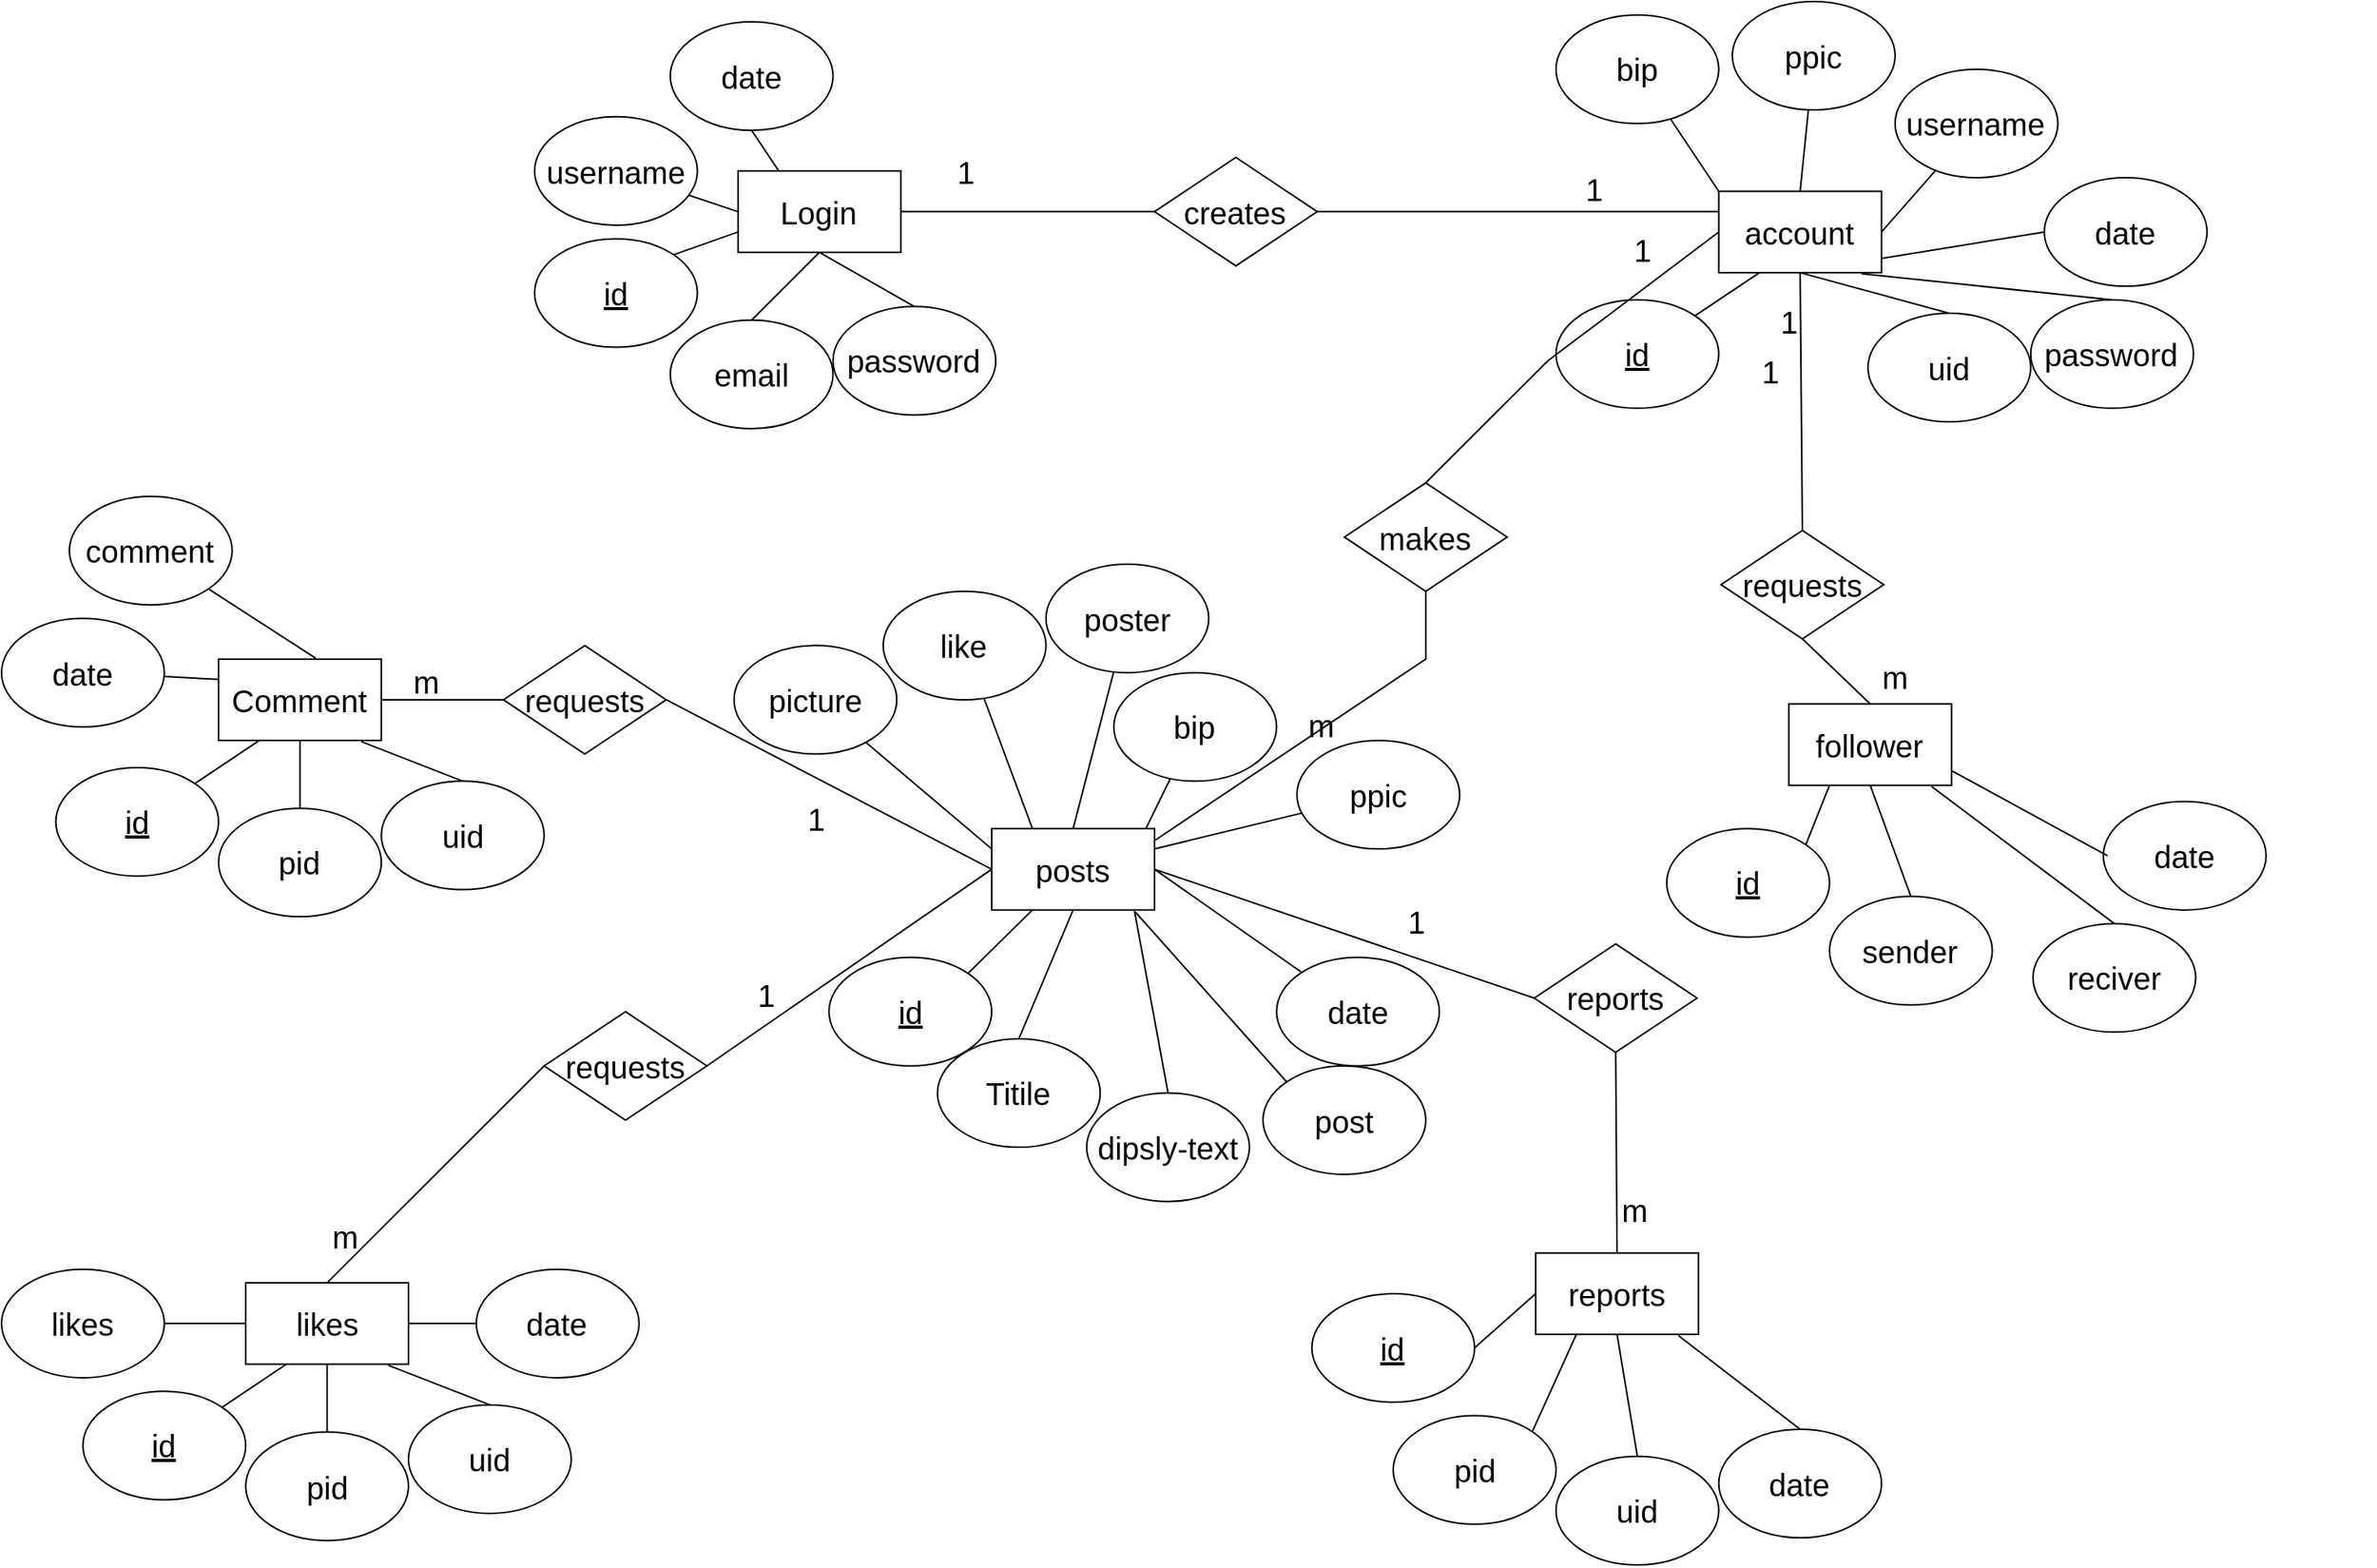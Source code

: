 <mxfile version="21.6.8" type="device">
  <diagram name="Page-1" id="GHmQzCoPF6uC2-2MfS-E">
    <mxGraphModel dx="2770" dy="1236" grid="1" gridSize="10" guides="1" tooltips="1" connect="1" arrows="1" fold="1" page="1" pageScale="1" pageWidth="850" pageHeight="1100" math="0" shadow="0">
      <root>
        <mxCell id="0" />
        <mxCell id="1" parent="0" />
        <mxCell id="vJWKNZolBrSju2JjRTu4-1" value="&lt;font style=&quot;font-size: 20px;&quot;&gt;Login&lt;/font&gt;" style="rounded=0;whiteSpace=wrap;html=1;fontSize=20;" parent="1" vertex="1">
          <mxGeometry x="-237.629" y="150.694" width="104.393" height="52.197" as="geometry" />
        </mxCell>
        <mxCell id="vJWKNZolBrSju2JjRTu4-2" value="" style="endArrow=none;html=1;rounded=0;exitX=0;exitY=0.5;exitDx=0;exitDy=0;fontSize=20;" parent="1" source="vJWKNZolBrSju2JjRTu4-1" target="vJWKNZolBrSju2JjRTu4-3" edge="1">
          <mxGeometry width="50" height="50" relative="1" as="geometry">
            <mxPoint x="49.45" y="194.192" as="sourcePoint" />
            <mxPoint x="92.947" y="150.694" as="targetPoint" />
          </mxGeometry>
        </mxCell>
        <mxCell id="vJWKNZolBrSju2JjRTu4-3" value="&lt;font style=&quot;font-size: 20px;&quot;&gt;username&lt;/font&gt;" style="ellipse;whiteSpace=wrap;html=1;fontSize=20;" parent="1" vertex="1">
          <mxGeometry x="-368.12" y="115.896" width="104.393" height="69.596" as="geometry" />
        </mxCell>
        <mxCell id="vJWKNZolBrSju2JjRTu4-4" value="&lt;font style=&quot;font-size: 20px;&quot;&gt;date&lt;/font&gt;" style="ellipse;whiteSpace=wrap;html=1;fontSize=20;" parent="1" vertex="1">
          <mxGeometry x="-281.126" y="55" width="104.393" height="69.596" as="geometry" />
        </mxCell>
        <mxCell id="vJWKNZolBrSju2JjRTu4-6" value="" style="endArrow=none;html=1;rounded=0;entryX=0.25;entryY=0;entryDx=0;entryDy=0;exitX=0.5;exitY=1;exitDx=0;exitDy=0;fontSize=20;" parent="1" source="vJWKNZolBrSju2JjRTu4-4" target="vJWKNZolBrSju2JjRTu4-1" edge="1">
          <mxGeometry width="50" height="50" relative="1" as="geometry">
            <mxPoint x="49.45" y="194.192" as="sourcePoint" />
            <mxPoint x="92.947" y="150.694" as="targetPoint" />
          </mxGeometry>
        </mxCell>
        <mxCell id="vJWKNZolBrSju2JjRTu4-7" value="&lt;font style=&quot;font-size: 20px;&quot;&gt;password&lt;/font&gt;" style="ellipse;whiteSpace=wrap;html=1;fontSize=20;" parent="1" vertex="1">
          <mxGeometry x="-176.734" y="237.689" width="104.393" height="69.596" as="geometry" />
        </mxCell>
        <mxCell id="vJWKNZolBrSju2JjRTu4-8" value="" style="endArrow=none;html=1;rounded=0;entryX=0.5;entryY=1;entryDx=0;entryDy=0;exitX=0.5;exitY=0;exitDx=0;exitDy=0;fontSize=20;" parent="1" source="vJWKNZolBrSju2JjRTu4-7" target="vJWKNZolBrSju2JjRTu4-1" edge="1">
          <mxGeometry width="50" height="50" relative="1" as="geometry">
            <mxPoint x="-72.341" y="211.591" as="sourcePoint" />
            <mxPoint x="-28.844" y="168.093" as="targetPoint" />
          </mxGeometry>
        </mxCell>
        <mxCell id="vJWKNZolBrSju2JjRTu4-9" value="&lt;font style=&quot;font-size: 20px;&quot;&gt;email&lt;/font&gt;" style="ellipse;whiteSpace=wrap;html=1;fontSize=20;" parent="1" vertex="1">
          <mxGeometry x="-281.126" y="246.388" width="104.393" height="69.596" as="geometry" />
        </mxCell>
        <mxCell id="vJWKNZolBrSju2JjRTu4-11" value="" style="endArrow=none;html=1;rounded=0;exitX=0.5;exitY=0;exitDx=0;exitDy=0;entryX=0.5;entryY=1;entryDx=0;entryDy=0;fontSize=20;" parent="1" source="vJWKNZolBrSju2JjRTu4-9" target="vJWKNZolBrSju2JjRTu4-1" edge="1">
          <mxGeometry width="50" height="50" relative="1" as="geometry">
            <mxPoint x="-98.439" y="194.192" as="sourcePoint" />
            <mxPoint x="-54.942" y="150.694" as="targetPoint" />
          </mxGeometry>
        </mxCell>
        <mxCell id="vJWKNZolBrSju2JjRTu4-12" value="&lt;u style=&quot;font-size: 20px;&quot;&gt;&lt;font style=&quot;font-size: 20px;&quot;&gt;id&lt;/font&gt;&lt;/u&gt;" style="ellipse;whiteSpace=wrap;html=1;fontSize=20;" parent="1" vertex="1">
          <mxGeometry x="-368.12" y="194.192" width="104.393" height="69.596" as="geometry" />
        </mxCell>
        <mxCell id="vJWKNZolBrSju2JjRTu4-14" value="" style="endArrow=none;html=1;rounded=0;exitX=1;exitY=0;exitDx=0;exitDy=0;entryX=0;entryY=0.75;entryDx=0;entryDy=0;fontSize=20;" parent="1" source="vJWKNZolBrSju2JjRTu4-12" target="vJWKNZolBrSju2JjRTu4-1" edge="1">
          <mxGeometry width="50" height="50" relative="1" as="geometry">
            <mxPoint x="-281.126" y="194.192" as="sourcePoint" />
            <mxPoint x="-237.629" y="150.694" as="targetPoint" />
          </mxGeometry>
        </mxCell>
        <mxCell id="vJWKNZolBrSju2JjRTu4-15" value="account" style="rounded=0;whiteSpace=wrap;html=1;fontSize=20;" parent="1" vertex="1">
          <mxGeometry x="391.341" y="163.742" width="104.393" height="52.197" as="geometry" />
        </mxCell>
        <mxCell id="vJWKNZolBrSju2JjRTu4-16" value="" style="endArrow=none;html=1;rounded=0;exitX=1;exitY=0.5;exitDx=0;exitDy=0;fontSize=20;" parent="1" source="vJWKNZolBrSju2JjRTu4-15" target="vJWKNZolBrSju2JjRTu4-17" edge="1">
          <mxGeometry width="50" height="50" relative="1" as="geometry">
            <mxPoint x="678.42" y="207.239" as="sourcePoint" />
            <mxPoint x="721.917" y="163.742" as="targetPoint" />
          </mxGeometry>
        </mxCell>
        <mxCell id="vJWKNZolBrSju2JjRTu4-17" value="username" style="ellipse;whiteSpace=wrap;html=1;fontSize=20;" parent="1" vertex="1">
          <mxGeometry x="504.433" y="85.446" width="104.393" height="69.596" as="geometry" />
        </mxCell>
        <mxCell id="vJWKNZolBrSju2JjRTu4-18" value="date" style="ellipse;whiteSpace=wrap;html=1;fontSize=20;" parent="1" vertex="1">
          <mxGeometry x="600.126" y="155.042" width="104.393" height="69.596" as="geometry" />
        </mxCell>
        <mxCell id="vJWKNZolBrSju2JjRTu4-19" value="" style="endArrow=none;html=1;rounded=0;entryX=1.004;entryY=0.824;entryDx=0;entryDy=0;exitX=0;exitY=0.5;exitDx=0;exitDy=0;entryPerimeter=0;fontSize=20;" parent="1" source="vJWKNZolBrSju2JjRTu4-18" target="vJWKNZolBrSju2JjRTu4-15" edge="1">
          <mxGeometry width="50" height="50" relative="1" as="geometry">
            <mxPoint x="678.42" y="207.239" as="sourcePoint" />
            <mxPoint x="721.917" y="163.742" as="targetPoint" />
          </mxGeometry>
        </mxCell>
        <mxCell id="vJWKNZolBrSju2JjRTu4-20" value="password" style="ellipse;whiteSpace=wrap;html=1;fontSize=20;" parent="1" vertex="1">
          <mxGeometry x="591.426" y="233.337" width="104.393" height="69.596" as="geometry" />
        </mxCell>
        <mxCell id="vJWKNZolBrSju2JjRTu4-21" value="" style="endArrow=none;html=1;rounded=0;entryX=0.877;entryY=1.014;entryDx=0;entryDy=0;entryPerimeter=0;exitX=0.5;exitY=0;exitDx=0;exitDy=0;fontSize=20;" parent="1" source="vJWKNZolBrSju2JjRTu4-20" target="vJWKNZolBrSju2JjRTu4-15" edge="1">
          <mxGeometry width="50" height="50" relative="1" as="geometry">
            <mxPoint x="556.629" y="224.638" as="sourcePoint" />
            <mxPoint x="600.126" y="181.141" as="targetPoint" />
          </mxGeometry>
        </mxCell>
        <mxCell id="vJWKNZolBrSju2JjRTu4-22" value="uid" style="ellipse;whiteSpace=wrap;html=1;fontSize=20;" parent="1" vertex="1">
          <mxGeometry x="487.034" y="242.037" width="104.393" height="69.596" as="geometry" />
        </mxCell>
        <mxCell id="vJWKNZolBrSju2JjRTu4-23" value="" style="endArrow=none;html=1;rounded=0;exitX=0.5;exitY=0;exitDx=0;exitDy=0;entryX=0.5;entryY=1;entryDx=0;entryDy=0;fontSize=20;" parent="1" source="vJWKNZolBrSju2JjRTu4-22" target="vJWKNZolBrSju2JjRTu4-15" edge="1">
          <mxGeometry width="50" height="50" relative="1" as="geometry">
            <mxPoint x="530.531" y="207.239" as="sourcePoint" />
            <mxPoint x="574.028" y="163.742" as="targetPoint" />
          </mxGeometry>
        </mxCell>
        <mxCell id="vJWKNZolBrSju2JjRTu4-24" value="&lt;u style=&quot;font-size: 20px;&quot;&gt;id&lt;/u&gt;" style="ellipse;whiteSpace=wrap;html=1;fontSize=20;" parent="1" vertex="1">
          <mxGeometry x="286.948" y="233.337" width="104.393" height="69.596" as="geometry" />
        </mxCell>
        <mxCell id="vJWKNZolBrSju2JjRTu4-25" value="" style="endArrow=none;html=1;rounded=0;exitX=1;exitY=0;exitDx=0;exitDy=0;entryX=0.25;entryY=1;entryDx=0;entryDy=0;fontSize=20;" parent="1" source="vJWKNZolBrSju2JjRTu4-24" target="vJWKNZolBrSju2JjRTu4-15" edge="1">
          <mxGeometry width="50" height="50" relative="1" as="geometry">
            <mxPoint x="347.844" y="207.239" as="sourcePoint" />
            <mxPoint x="391.341" y="163.742" as="targetPoint" />
          </mxGeometry>
        </mxCell>
        <mxCell id="vJWKNZolBrSju2JjRTu4-26" value="" style="endArrow=none;html=1;rounded=0;exitX=0.5;exitY=0;exitDx=0;exitDy=0;fontSize=20;" parent="1" source="vJWKNZolBrSju2JjRTu4-15" target="vJWKNZolBrSju2JjRTu4-27" edge="1">
          <mxGeometry width="50" height="50" relative="1" as="geometry">
            <mxPoint x="330.445" y="102.845" as="sourcePoint" />
            <mxPoint x="556.629" y="76.747" as="targetPoint" />
          </mxGeometry>
        </mxCell>
        <mxCell id="vJWKNZolBrSju2JjRTu4-27" value="ppic" style="ellipse;whiteSpace=wrap;html=1;fontSize=20;" parent="1" vertex="1">
          <mxGeometry x="400.04" y="41.949" width="104.393" height="69.596" as="geometry" />
        </mxCell>
        <mxCell id="vJWKNZolBrSju2JjRTu4-28" value="" style="endArrow=none;html=1;rounded=0;exitX=0;exitY=0;exitDx=0;exitDy=0;fontSize=20;" parent="1" source="vJWKNZolBrSju2JjRTu4-15" target="vJWKNZolBrSju2JjRTu4-29" edge="1">
          <mxGeometry width="50" height="50" relative="1" as="geometry">
            <mxPoint x="330.445" y="172.441" as="sourcePoint" />
            <mxPoint x="443.537" y="85.446" as="targetPoint" />
          </mxGeometry>
        </mxCell>
        <mxCell id="vJWKNZolBrSju2JjRTu4-29" value="bip" style="ellipse;whiteSpace=wrap;html=1;fontSize=20;" parent="1" vertex="1">
          <mxGeometry x="286.948" y="50.648" width="104.393" height="69.596" as="geometry" />
        </mxCell>
        <mxCell id="vJWKNZolBrSju2JjRTu4-32" value="Comment" style="rounded=0;whiteSpace=wrap;html=1;fontSize=20;" parent="1" vertex="1">
          <mxGeometry x="-570.81" y="463.875" width="104.393" height="52.197" as="geometry" />
        </mxCell>
        <mxCell id="vJWKNZolBrSju2JjRTu4-33" value="" style="endArrow=none;html=1;rounded=0;exitX=0;exitY=0.25;exitDx=0;exitDy=0;fontSize=20;" parent="1" source="vJWKNZolBrSju2JjRTu4-32" target="vJWKNZolBrSju2JjRTu4-34" edge="1">
          <mxGeometry width="50" height="50" relative="1" as="geometry">
            <mxPoint x="-283.73" y="507.373" as="sourcePoint" />
            <mxPoint x="-240.233" y="463.875" as="targetPoint" />
          </mxGeometry>
        </mxCell>
        <mxCell id="vJWKNZolBrSju2JjRTu4-34" value="date" style="ellipse;whiteSpace=wrap;html=1;fontSize=20;" parent="1" vertex="1">
          <mxGeometry x="-710" y="437.777" width="104.393" height="69.596" as="geometry" />
        </mxCell>
        <mxCell id="vJWKNZolBrSju2JjRTu4-35" value="comment" style="ellipse;whiteSpace=wrap;html=1;fontSize=20;" parent="1" vertex="1">
          <mxGeometry x="-666.503" y="359.482" width="104.393" height="69.596" as="geometry" />
        </mxCell>
        <mxCell id="vJWKNZolBrSju2JjRTu4-36" value="" style="endArrow=none;html=1;rounded=0;entryX=0.597;entryY=-0.01;entryDx=0;entryDy=0;exitX=1;exitY=1;exitDx=0;exitDy=0;entryPerimeter=0;fontSize=20;" parent="1" source="vJWKNZolBrSju2JjRTu4-35" target="vJWKNZolBrSju2JjRTu4-32" edge="1">
          <mxGeometry width="50" height="50" relative="1" as="geometry">
            <mxPoint x="-283.73" y="507.373" as="sourcePoint" />
            <mxPoint x="-240.233" y="463.875" as="targetPoint" />
          </mxGeometry>
        </mxCell>
        <mxCell id="vJWKNZolBrSju2JjRTu4-37" value="uid" style="ellipse;whiteSpace=wrap;html=1;fontSize=20;" parent="1" vertex="1">
          <mxGeometry x="-466.417" y="542.17" width="104.393" height="69.596" as="geometry" />
        </mxCell>
        <mxCell id="vJWKNZolBrSju2JjRTu4-38" value="" style="endArrow=none;html=1;rounded=0;entryX=0.877;entryY=1.014;entryDx=0;entryDy=0;entryPerimeter=0;exitX=0.5;exitY=0;exitDx=0;exitDy=0;fontSize=20;" parent="1" source="vJWKNZolBrSju2JjRTu4-37" target="vJWKNZolBrSju2JjRTu4-32" edge="1">
          <mxGeometry width="50" height="50" relative="1" as="geometry">
            <mxPoint x="-405.522" y="524.772" as="sourcePoint" />
            <mxPoint x="-362.025" y="481.274" as="targetPoint" />
          </mxGeometry>
        </mxCell>
        <mxCell id="vJWKNZolBrSju2JjRTu4-39" value="pid&lt;br style=&quot;font-size: 20px;&quot;&gt;" style="ellipse;whiteSpace=wrap;html=1;fontSize=20;" parent="1" vertex="1">
          <mxGeometry x="-570.81" y="559.569" width="104.393" height="69.596" as="geometry" />
        </mxCell>
        <mxCell id="vJWKNZolBrSju2JjRTu4-40" value="" style="endArrow=none;html=1;rounded=0;exitX=0.5;exitY=0;exitDx=0;exitDy=0;entryX=0.5;entryY=1;entryDx=0;entryDy=0;fontSize=20;" parent="1" source="vJWKNZolBrSju2JjRTu4-39" target="vJWKNZolBrSju2JjRTu4-32" edge="1">
          <mxGeometry width="50" height="50" relative="1" as="geometry">
            <mxPoint x="-431.62" y="507.373" as="sourcePoint" />
            <mxPoint x="-388.123" y="463.875" as="targetPoint" />
          </mxGeometry>
        </mxCell>
        <mxCell id="vJWKNZolBrSju2JjRTu4-41" value="&lt;u style=&quot;font-size: 20px;&quot;&gt;id&lt;/u&gt;" style="ellipse;whiteSpace=wrap;html=1;fontSize=20;" parent="1" vertex="1">
          <mxGeometry x="-675.202" y="533.471" width="104.393" height="69.596" as="geometry" />
        </mxCell>
        <mxCell id="vJWKNZolBrSju2JjRTu4-42" value="" style="endArrow=none;html=1;rounded=0;exitX=1;exitY=0;exitDx=0;exitDy=0;entryX=0.25;entryY=1;entryDx=0;entryDy=0;fontSize=20;" parent="1" source="vJWKNZolBrSju2JjRTu4-41" target="vJWKNZolBrSju2JjRTu4-32" edge="1">
          <mxGeometry width="50" height="50" relative="1" as="geometry">
            <mxPoint x="-614.307" y="507.373" as="sourcePoint" />
            <mxPoint x="-570.81" y="463.875" as="targetPoint" />
          </mxGeometry>
        </mxCell>
        <mxCell id="vJWKNZolBrSju2JjRTu4-54" value="likes&lt;br style=&quot;font-size: 20px;&quot;&gt;" style="rounded=0;whiteSpace=wrap;html=1;fontSize=20;" parent="1" vertex="1">
          <mxGeometry x="-553.411" y="864.051" width="104.393" height="52.197" as="geometry" />
        </mxCell>
        <mxCell id="vJWKNZolBrSju2JjRTu4-55" value="date" style="ellipse;whiteSpace=wrap;html=1;fontSize=20;" parent="1" vertex="1">
          <mxGeometry x="-405.522" y="855.351" width="104.393" height="69.596" as="geometry" />
        </mxCell>
        <mxCell id="vJWKNZolBrSju2JjRTu4-56" value="" style="endArrow=none;html=1;rounded=0;entryX=1;entryY=0.5;entryDx=0;entryDy=0;exitX=0;exitY=0.5;exitDx=0;exitDy=0;fontSize=20;" parent="1" source="vJWKNZolBrSju2JjRTu4-55" target="vJWKNZolBrSju2JjRTu4-54" edge="1">
          <mxGeometry width="50" height="50" relative="1" as="geometry">
            <mxPoint x="-266.332" y="907.548" as="sourcePoint" />
            <mxPoint x="-222.835" y="864.051" as="targetPoint" />
          </mxGeometry>
        </mxCell>
        <mxCell id="vJWKNZolBrSju2JjRTu4-57" value="uid" style="ellipse;whiteSpace=wrap;html=1;fontSize=20;" parent="1" vertex="1">
          <mxGeometry x="-449.019" y="942.346" width="104.393" height="69.596" as="geometry" />
        </mxCell>
        <mxCell id="vJWKNZolBrSju2JjRTu4-58" value="" style="endArrow=none;html=1;rounded=0;entryX=0.877;entryY=1.014;entryDx=0;entryDy=0;entryPerimeter=0;exitX=0.5;exitY=0;exitDx=0;exitDy=0;fontSize=20;" parent="1" source="vJWKNZolBrSju2JjRTu4-57" target="vJWKNZolBrSju2JjRTu4-54" edge="1">
          <mxGeometry width="50" height="50" relative="1" as="geometry">
            <mxPoint x="-388.123" y="924.947" as="sourcePoint" />
            <mxPoint x="-344.626" y="881.45" as="targetPoint" />
          </mxGeometry>
        </mxCell>
        <mxCell id="vJWKNZolBrSju2JjRTu4-59" value="pid" style="ellipse;whiteSpace=wrap;html=1;fontSize=20;" parent="1" vertex="1">
          <mxGeometry x="-553.411" y="959.745" width="104.393" height="69.596" as="geometry" />
        </mxCell>
        <mxCell id="vJWKNZolBrSju2JjRTu4-60" value="" style="endArrow=none;html=1;rounded=0;exitX=0.5;exitY=0;exitDx=0;exitDy=0;entryX=0.5;entryY=1;entryDx=0;entryDy=0;fontSize=20;" parent="1" source="vJWKNZolBrSju2JjRTu4-59" target="vJWKNZolBrSju2JjRTu4-54" edge="1">
          <mxGeometry width="50" height="50" relative="1" as="geometry">
            <mxPoint x="-414.221" y="907.548" as="sourcePoint" />
            <mxPoint x="-370.724" y="864.051" as="targetPoint" />
          </mxGeometry>
        </mxCell>
        <mxCell id="vJWKNZolBrSju2JjRTu4-61" value="&lt;u style=&quot;font-size: 20px;&quot;&gt;id&lt;/u&gt;" style="ellipse;whiteSpace=wrap;html=1;fontSize=20;" parent="1" vertex="1">
          <mxGeometry x="-657.804" y="933.647" width="104.393" height="69.596" as="geometry" />
        </mxCell>
        <mxCell id="vJWKNZolBrSju2JjRTu4-62" value="" style="endArrow=none;html=1;rounded=0;exitX=1;exitY=0;exitDx=0;exitDy=0;entryX=0.25;entryY=1;entryDx=0;entryDy=0;fontSize=20;" parent="1" source="vJWKNZolBrSju2JjRTu4-61" target="vJWKNZolBrSju2JjRTu4-54" edge="1">
          <mxGeometry width="50" height="50" relative="1" as="geometry">
            <mxPoint x="-596.908" y="907.548" as="sourcePoint" />
            <mxPoint x="-553.411" y="864.051" as="targetPoint" />
          </mxGeometry>
        </mxCell>
        <mxCell id="vJWKNZolBrSju2JjRTu4-64" value="" style="endArrow=none;html=1;rounded=0;entryX=0;entryY=0.5;entryDx=0;entryDy=0;exitX=1;exitY=0.5;exitDx=0;exitDy=0;fontSize=20;" parent="1" source="vJWKNZolBrSju2JjRTu4-66" target="vJWKNZolBrSju2JjRTu4-54" edge="1">
          <mxGeometry width="50" height="50" relative="1" as="geometry">
            <mxPoint x="-649.104" y="907.548" as="sourcePoint" />
            <mxPoint x="-605.607" y="864.051" as="targetPoint" />
          </mxGeometry>
        </mxCell>
        <mxCell id="vJWKNZolBrSju2JjRTu4-66" value="likes" style="ellipse;whiteSpace=wrap;html=1;fontSize=20;" parent="1" vertex="1">
          <mxGeometry x="-710" y="855.351" width="104.393" height="69.596" as="geometry" />
        </mxCell>
        <mxCell id="vJWKNZolBrSju2JjRTu4-67" value="reports" style="rounded=0;whiteSpace=wrap;html=1;fontSize=20;" parent="1" vertex="1">
          <mxGeometry x="273.9" y="844.912" width="104.393" height="52.197" as="geometry" />
        </mxCell>
        <mxCell id="vJWKNZolBrSju2JjRTu4-70" value="date" style="ellipse;whiteSpace=wrap;html=1;fontSize=20;" parent="1" vertex="1">
          <mxGeometry x="391.342" y="958.005" width="104.393" height="69.596" as="geometry" />
        </mxCell>
        <mxCell id="vJWKNZolBrSju2JjRTu4-71" value="" style="endArrow=none;html=1;rounded=0;entryX=0.877;entryY=1.014;entryDx=0;entryDy=0;entryPerimeter=0;exitX=0.5;exitY=0;exitDx=0;exitDy=0;fontSize=20;" parent="1" source="vJWKNZolBrSju2JjRTu4-70" target="vJWKNZolBrSju2JjRTu4-67" edge="1">
          <mxGeometry width="50" height="50" relative="1" as="geometry">
            <mxPoint x="452.237" y="940.606" as="sourcePoint" />
            <mxPoint x="495.734" y="897.109" as="targetPoint" />
          </mxGeometry>
        </mxCell>
        <mxCell id="vJWKNZolBrSju2JjRTu4-72" value="uid" style="ellipse;whiteSpace=wrap;html=1;fontSize=20;" parent="1" vertex="1">
          <mxGeometry x="286.949" y="975.404" width="104.393" height="69.596" as="geometry" />
        </mxCell>
        <mxCell id="vJWKNZolBrSju2JjRTu4-73" value="" style="endArrow=none;html=1;rounded=0;exitX=0.5;exitY=0;exitDx=0;exitDy=0;entryX=0.5;entryY=1;entryDx=0;entryDy=0;fontSize=20;" parent="1" source="vJWKNZolBrSju2JjRTu4-72" target="vJWKNZolBrSju2JjRTu4-67" edge="1">
          <mxGeometry width="50" height="50" relative="1" as="geometry">
            <mxPoint x="426.139" y="923.207" as="sourcePoint" />
            <mxPoint x="469.636" y="879.71" as="targetPoint" />
          </mxGeometry>
        </mxCell>
        <mxCell id="vJWKNZolBrSju2JjRTu4-74" value="pid" style="ellipse;whiteSpace=wrap;html=1;fontSize=20;" parent="1" vertex="1">
          <mxGeometry x="182.556" y="949.306" width="104.393" height="69.596" as="geometry" />
        </mxCell>
        <mxCell id="vJWKNZolBrSju2JjRTu4-75" value="" style="endArrow=none;html=1;rounded=0;exitX=1;exitY=0;exitDx=0;exitDy=0;entryX=0.25;entryY=1;entryDx=0;entryDy=0;fontSize=20;" parent="1" source="vJWKNZolBrSju2JjRTu4-74" target="vJWKNZolBrSju2JjRTu4-67" edge="1">
          <mxGeometry width="50" height="50" relative="1" as="geometry">
            <mxPoint x="243.452" y="923.207" as="sourcePoint" />
            <mxPoint x="286.949" y="879.71" as="targetPoint" />
          </mxGeometry>
        </mxCell>
        <mxCell id="vJWKNZolBrSju2JjRTu4-76" value="" style="endArrow=none;html=1;rounded=0;entryX=0;entryY=0.5;entryDx=0;entryDy=0;exitX=1;exitY=0.5;exitDx=0;exitDy=0;fontSize=20;" parent="1" source="vJWKNZolBrSju2JjRTu4-77" target="vJWKNZolBrSju2JjRTu4-67" edge="1">
          <mxGeometry width="50" height="50" relative="1" as="geometry">
            <mxPoint x="191.256" y="923.207" as="sourcePoint" />
            <mxPoint x="234.753" y="879.71" as="targetPoint" />
          </mxGeometry>
        </mxCell>
        <mxCell id="vJWKNZolBrSju2JjRTu4-77" value="&lt;u style=&quot;font-size: 20px;&quot;&gt;id&lt;/u&gt;" style="ellipse;whiteSpace=wrap;html=1;fontSize=20;" parent="1" vertex="1">
          <mxGeometry x="130.36" y="871.011" width="104.393" height="69.596" as="geometry" />
        </mxCell>
        <mxCell id="vJWKNZolBrSju2JjRTu4-78" value="posts" style="rounded=0;whiteSpace=wrap;html=1;fontSize=20;" parent="1" vertex="1">
          <mxGeometry x="-74.945" y="572.619" width="104.393" height="52.197" as="geometry" />
        </mxCell>
        <mxCell id="vJWKNZolBrSju2JjRTu4-79" value="" style="endArrow=none;html=1;rounded=0;exitX=1;exitY=0.5;exitDx=0;exitDy=0;fontSize=20;" parent="1" source="vJWKNZolBrSju2JjRTu4-78" target="vJWKNZolBrSju2JjRTu4-80" edge="1">
          <mxGeometry width="50" height="50" relative="1" as="geometry">
            <mxPoint x="212.134" y="616.116" as="sourcePoint" />
            <mxPoint x="255.631" y="572.619" as="targetPoint" />
          </mxGeometry>
        </mxCell>
        <mxCell id="vJWKNZolBrSju2JjRTu4-80" value="date" style="ellipse;whiteSpace=wrap;html=1;fontSize=20;" parent="1" vertex="1">
          <mxGeometry x="107.742" y="655.264" width="104.393" height="69.596" as="geometry" />
        </mxCell>
        <mxCell id="vJWKNZolBrSju2JjRTu4-81" value="post" style="ellipse;whiteSpace=wrap;html=1;fontSize=20;" parent="1" vertex="1">
          <mxGeometry x="99.042" y="724.859" width="104.393" height="69.596" as="geometry" />
        </mxCell>
        <mxCell id="vJWKNZolBrSju2JjRTu4-82" value="" style="endArrow=none;html=1;rounded=0;exitX=0;exitY=0;exitDx=0;exitDy=0;entryX=0.882;entryY=1.025;entryDx=0;entryDy=0;entryPerimeter=0;fontSize=20;" parent="1" source="vJWKNZolBrSju2JjRTu4-81" target="vJWKNZolBrSju2JjRTu4-78" edge="1">
          <mxGeometry width="50" height="50" relative="1" as="geometry">
            <mxPoint x="212.134" y="616.116" as="sourcePoint" />
            <mxPoint x="20.748" y="629.165" as="targetPoint" />
          </mxGeometry>
        </mxCell>
        <mxCell id="vJWKNZolBrSju2JjRTu4-83" value="dipsly-text" style="ellipse;whiteSpace=wrap;html=1;fontSize=20;" parent="1" vertex="1">
          <mxGeometry x="-14.05" y="742.258" width="104.393" height="69.596" as="geometry" />
        </mxCell>
        <mxCell id="vJWKNZolBrSju2JjRTu4-84" value="" style="endArrow=none;html=1;rounded=0;entryX=0.877;entryY=1.014;entryDx=0;entryDy=0;entryPerimeter=0;exitX=0.5;exitY=0;exitDx=0;exitDy=0;fontSize=20;" parent="1" source="vJWKNZolBrSju2JjRTu4-83" target="vJWKNZolBrSju2JjRTu4-78" edge="1">
          <mxGeometry width="50" height="50" relative="1" as="geometry">
            <mxPoint x="90.343" y="633.515" as="sourcePoint" />
            <mxPoint x="133.84" y="590.018" as="targetPoint" />
          </mxGeometry>
        </mxCell>
        <mxCell id="vJWKNZolBrSju2JjRTu4-85" value="Titile" style="ellipse;whiteSpace=wrap;html=1;fontSize=20;" parent="1" vertex="1">
          <mxGeometry x="-109.743" y="707.46" width="104.393" height="69.596" as="geometry" />
        </mxCell>
        <mxCell id="vJWKNZolBrSju2JjRTu4-86" value="" style="endArrow=none;html=1;rounded=0;exitX=0.5;exitY=0;exitDx=0;exitDy=0;entryX=0.5;entryY=1;entryDx=0;entryDy=0;fontSize=20;" parent="1" source="vJWKNZolBrSju2JjRTu4-85" target="vJWKNZolBrSju2JjRTu4-78" edge="1">
          <mxGeometry width="50" height="50" relative="1" as="geometry">
            <mxPoint x="64.245" y="616.116" as="sourcePoint" />
            <mxPoint x="107.742" y="572.619" as="targetPoint" />
          </mxGeometry>
        </mxCell>
        <mxCell id="vJWKNZolBrSju2JjRTu4-87" value="&lt;u style=&quot;font-size: 20px;&quot;&gt;id&lt;/u&gt;" style="ellipse;whiteSpace=wrap;html=1;fontSize=20;" parent="1" vertex="1">
          <mxGeometry x="-179.338" y="655.264" width="104.393" height="69.596" as="geometry" />
        </mxCell>
        <mxCell id="vJWKNZolBrSju2JjRTu4-88" value="" style="endArrow=none;html=1;rounded=0;exitX=1;exitY=0;exitDx=0;exitDy=0;entryX=0.25;entryY=1;entryDx=0;entryDy=0;fontSize=20;" parent="1" source="vJWKNZolBrSju2JjRTu4-87" target="vJWKNZolBrSju2JjRTu4-78" edge="1">
          <mxGeometry width="50" height="50" relative="1" as="geometry">
            <mxPoint x="-118.442" y="616.116" as="sourcePoint" />
            <mxPoint x="-74.945" y="572.619" as="targetPoint" />
          </mxGeometry>
        </mxCell>
        <mxCell id="vJWKNZolBrSju2JjRTu4-89" value="" style="endArrow=none;html=1;rounded=0;exitX=1;exitY=0.25;exitDx=0;exitDy=0;fontSize=20;" parent="1" source="vJWKNZolBrSju2JjRTu4-78" target="vJWKNZolBrSju2JjRTu4-90" edge="1">
          <mxGeometry width="50" height="50" relative="1" as="geometry">
            <mxPoint x="-135.841" y="511.722" as="sourcePoint" />
            <mxPoint x="90.343" y="485.624" as="targetPoint" />
          </mxGeometry>
        </mxCell>
        <mxCell id="vJWKNZolBrSju2JjRTu4-90" value="ppic" style="ellipse;whiteSpace=wrap;html=1;fontSize=20;" parent="1" vertex="1">
          <mxGeometry x="120.791" y="516.072" width="104.393" height="69.596" as="geometry" />
        </mxCell>
        <mxCell id="vJWKNZolBrSju2JjRTu4-91" value="" style="endArrow=none;html=1;rounded=0;exitX=0.949;exitY=-0.008;exitDx=0;exitDy=0;exitPerimeter=0;fontSize=20;" parent="1" source="vJWKNZolBrSju2JjRTu4-78" target="vJWKNZolBrSju2JjRTu4-92" edge="1">
          <mxGeometry width="50" height="50" relative="1" as="geometry">
            <mxPoint x="-135.841" y="581.318" as="sourcePoint" />
            <mxPoint x="-22.749" y="494.323" as="targetPoint" />
          </mxGeometry>
        </mxCell>
        <mxCell id="vJWKNZolBrSju2JjRTu4-92" value="bip" style="ellipse;whiteSpace=wrap;html=1;fontSize=20;" parent="1" vertex="1">
          <mxGeometry x="3.349" y="472.575" width="104.393" height="69.596" as="geometry" />
        </mxCell>
        <mxCell id="vJWKNZolBrSju2JjRTu4-93" value="" style="endArrow=none;html=1;rounded=0;exitX=0.5;exitY=0;exitDx=0;exitDy=0;fontSize=20;" parent="1" source="vJWKNZolBrSju2JjRTu4-78" target="vJWKNZolBrSju2JjRTu4-94" edge="1">
          <mxGeometry width="50" height="50" relative="1" as="geometry">
            <mxPoint x="-161.939" y="611.766" as="sourcePoint" />
            <mxPoint x="-109.743" y="533.471" as="targetPoint" />
          </mxGeometry>
        </mxCell>
        <mxCell id="vJWKNZolBrSju2JjRTu4-94" value="poster&lt;br style=&quot;font-size: 20px;&quot;&gt;" style="ellipse;whiteSpace=wrap;html=1;fontSize=20;" parent="1" vertex="1">
          <mxGeometry x="-40.148" y="402.979" width="104.393" height="69.596" as="geometry" />
        </mxCell>
        <mxCell id="vJWKNZolBrSju2JjRTu4-95" value="" style="endArrow=none;html=1;rounded=0;exitX=0.25;exitY=0;exitDx=0;exitDy=0;fontSize=20;" parent="1" source="vJWKNZolBrSju2JjRTu4-78" target="vJWKNZolBrSju2JjRTu4-96" edge="1">
          <mxGeometry width="50" height="50" relative="1" as="geometry">
            <mxPoint x="-135.841" y="590.018" as="sourcePoint" />
            <mxPoint x="-222.835" y="550.87" as="targetPoint" />
          </mxGeometry>
        </mxCell>
        <mxCell id="vJWKNZolBrSju2JjRTu4-96" value="like&lt;br style=&quot;font-size: 20px;&quot;&gt;" style="ellipse;whiteSpace=wrap;html=1;fontSize=20;" parent="1" vertex="1">
          <mxGeometry x="-144.54" y="420.378" width="104.393" height="69.596" as="geometry" />
        </mxCell>
        <mxCell id="vJWKNZolBrSju2JjRTu4-97" value="" style="endArrow=none;html=1;rounded=0;exitX=0;exitY=0.25;exitDx=0;exitDy=0;fontSize=20;" parent="1" source="vJWKNZolBrSju2JjRTu4-78" target="vJWKNZolBrSju2JjRTu4-98" edge="1">
          <mxGeometry width="50" height="50" relative="1" as="geometry">
            <mxPoint x="-109.743" y="650.914" as="sourcePoint" />
            <mxPoint x="-283.73" y="629.165" as="targetPoint" />
          </mxGeometry>
        </mxCell>
        <mxCell id="vJWKNZolBrSju2JjRTu4-98" value="picture" style="ellipse;whiteSpace=wrap;html=1;fontSize=20;" parent="1" vertex="1">
          <mxGeometry x="-240.233" y="455.176" width="104.393" height="69.596" as="geometry" />
        </mxCell>
        <mxCell id="vJWKNZolBrSju2JjRTu4-99" value="requests" style="rhombus;whiteSpace=wrap;html=1;fontSize=20;" parent="1" vertex="1">
          <mxGeometry x="-362.025" y="690.062" width="104.393" height="69.596" as="geometry" />
        </mxCell>
        <mxCell id="vJWKNZolBrSju2JjRTu4-100" value="" style="endArrow=none;html=1;rounded=0;exitX=1;exitY=0.5;exitDx=0;exitDy=0;entryX=0;entryY=0.5;entryDx=0;entryDy=0;fontSize=20;" parent="1" source="vJWKNZolBrSju2JjRTu4-99" target="vJWKNZolBrSju2JjRTu4-78" edge="1">
          <mxGeometry width="50" height="50" relative="1" as="geometry">
            <mxPoint x="-214.135" y="724.859" as="sourcePoint" />
            <mxPoint x="-170.638" y="681.362" as="targetPoint" />
          </mxGeometry>
        </mxCell>
        <mxCell id="vJWKNZolBrSju2JjRTu4-101" value="" style="endArrow=none;html=1;rounded=0;exitX=0.5;exitY=0;exitDx=0;exitDy=0;entryX=0;entryY=0.5;entryDx=0;entryDy=0;fontSize=20;" parent="1" source="vJWKNZolBrSju2JjRTu4-54" target="vJWKNZolBrSju2JjRTu4-99" edge="1">
          <mxGeometry width="50" height="50" relative="1" as="geometry">
            <mxPoint x="-214.135" y="724.859" as="sourcePoint" />
            <mxPoint x="-170.638" y="681.362" as="targetPoint" />
          </mxGeometry>
        </mxCell>
        <mxCell id="vJWKNZolBrSju2JjRTu4-102" value="requests" style="rhombus;whiteSpace=wrap;html=1;fontSize=20;" parent="1" vertex="1">
          <mxGeometry x="-388.123" y="455.176" width="104.393" height="69.596" as="geometry" />
        </mxCell>
        <mxCell id="vJWKNZolBrSju2JjRTu4-103" value="" style="endArrow=none;html=1;rounded=0;exitX=1;exitY=0.5;exitDx=0;exitDy=0;entryX=0;entryY=0.5;entryDx=0;entryDy=0;fontSize=20;" parent="1" source="vJWKNZolBrSju2JjRTu4-32" target="vJWKNZolBrSju2JjRTu4-102" edge="1">
          <mxGeometry width="50" height="50" relative="1" as="geometry">
            <mxPoint x="-292.43" y="594.367" as="sourcePoint" />
            <mxPoint x="-248.933" y="550.87" as="targetPoint" />
          </mxGeometry>
        </mxCell>
        <mxCell id="vJWKNZolBrSju2JjRTu4-105" value="" style="endArrow=none;html=1;rounded=0;exitX=1;exitY=0.5;exitDx=0;exitDy=0;entryX=0;entryY=0.5;entryDx=0;entryDy=0;fontSize=20;" parent="1" source="vJWKNZolBrSju2JjRTu4-102" target="vJWKNZolBrSju2JjRTu4-78" edge="1">
          <mxGeometry width="50" height="50" relative="1" as="geometry">
            <mxPoint x="-118.442" y="507.373" as="sourcePoint" />
            <mxPoint x="-74.945" y="463.875" as="targetPoint" />
          </mxGeometry>
        </mxCell>
        <mxCell id="vJWKNZolBrSju2JjRTu4-109" value="reports" style="rhombus;whiteSpace=wrap;html=1;fontSize=20;" parent="1" vertex="1">
          <mxGeometry x="273.03" y="646.564" width="104.393" height="69.596" as="geometry" />
        </mxCell>
        <mxCell id="vJWKNZolBrSju2JjRTu4-111" value="" style="endArrow=none;html=1;rounded=0;entryX=0;entryY=0.5;entryDx=0;entryDy=0;fontSize=20;exitX=1;exitY=0.5;exitDx=0;exitDy=0;" parent="1" source="vJWKNZolBrSju2JjRTu4-78" target="vJWKNZolBrSju2JjRTu4-109" edge="1">
          <mxGeometry width="50" height="50" relative="1" as="geometry">
            <mxPoint x="99.042" y="629.165" as="sourcePoint" />
            <mxPoint x="142.539" y="585.668" as="targetPoint" />
          </mxGeometry>
        </mxCell>
        <mxCell id="vJWKNZolBrSju2JjRTu4-114" value="" style="endArrow=none;html=1;rounded=0;entryX=0.5;entryY=1;entryDx=0;entryDy=0;exitX=0.5;exitY=0;exitDx=0;exitDy=0;fontSize=20;" parent="1" source="vJWKNZolBrSju2JjRTu4-67" target="vJWKNZolBrSju2JjRTu4-109" edge="1">
          <mxGeometry width="50" height="50" relative="1" as="geometry">
            <mxPoint x="-31.448" y="646.564" as="sourcePoint" />
            <mxPoint x="12.049" y="603.067" as="targetPoint" />
          </mxGeometry>
        </mxCell>
        <mxCell id="vJWKNZolBrSju2JjRTu4-116" value="creates" style="rhombus;whiteSpace=wrap;html=1;fontSize=20;" parent="1" vertex="1">
          <mxGeometry x="29.444" y="141.995" width="104.393" height="69.596" as="geometry" />
        </mxCell>
        <mxCell id="vJWKNZolBrSju2JjRTu4-117" value="" style="endArrow=none;html=1;rounded=0;exitX=1;exitY=0.5;exitDx=0;exitDy=0;entryX=0;entryY=0.5;entryDx=0;entryDy=0;fontSize=20;" parent="1" source="vJWKNZolBrSju2JjRTu4-1" target="vJWKNZolBrSju2JjRTu4-116" edge="1">
          <mxGeometry width="50" height="50" relative="1" as="geometry">
            <mxPoint x="-422.92" y="220.29" as="sourcePoint" />
            <mxPoint x="-379.424" y="176.793" as="targetPoint" />
          </mxGeometry>
        </mxCell>
        <mxCell id="hD1TAkFpua0uFgt2I9aI-4" value="1" style="edgeLabel;html=1;align=center;verticalAlign=middle;resizable=0;points=[];fontSize=20;" parent="vJWKNZolBrSju2JjRTu4-117" vertex="1" connectable="0">
          <mxGeometry x="-0.801" y="-1" relative="1" as="geometry">
            <mxPoint x="25" y="-27" as="offset" />
          </mxGeometry>
        </mxCell>
        <mxCell id="vJWKNZolBrSju2JjRTu4-118" value="" style="endArrow=none;html=1;rounded=0;exitX=1;exitY=0.5;exitDx=0;exitDy=0;entryX=0;entryY=0.25;entryDx=0;entryDy=0;fontSize=20;" parent="1" source="vJWKNZolBrSju2JjRTu4-116" target="vJWKNZolBrSju2JjRTu4-15" edge="1">
          <mxGeometry width="50" height="50" relative="1" as="geometry">
            <mxPoint x="46.846" y="220.29" as="sourcePoint" />
            <mxPoint x="90.343" y="176.793" as="targetPoint" />
          </mxGeometry>
        </mxCell>
        <mxCell id="vJWKNZolBrSju2JjRTu4-119" value="makes" style="rhombus;whiteSpace=wrap;html=1;fontSize=20;" parent="1" vertex="1">
          <mxGeometry x="151.239" y="350.782" width="104.393" height="69.596" as="geometry" />
        </mxCell>
        <mxCell id="vJWKNZolBrSju2JjRTu4-120" value="" style="endArrow=none;html=1;rounded=0;entryX=0;entryY=0.5;entryDx=0;entryDy=0;exitX=0.5;exitY=0;exitDx=0;exitDy=0;fontSize=20;" parent="1" source="vJWKNZolBrSju2JjRTu4-119" target="vJWKNZolBrSju2JjRTu4-15" edge="1">
          <mxGeometry width="50" height="50" relative="1" as="geometry">
            <mxPoint x="133.84" y="446.476" as="sourcePoint" />
            <mxPoint x="394.821" y="228.989" as="targetPoint" />
            <Array as="points">
              <mxPoint x="281.729" y="272.487" />
            </Array>
          </mxGeometry>
        </mxCell>
        <mxCell id="vJWKNZolBrSju2JjRTu4-121" value="" style="endArrow=none;html=1;rounded=0;entryX=0.5;entryY=1;entryDx=0;entryDy=0;exitX=1.005;exitY=0.141;exitDx=0;exitDy=0;exitPerimeter=0;fontSize=20;" parent="1" source="vJWKNZolBrSju2JjRTu4-78" target="vJWKNZolBrSju2JjRTu4-119" edge="1">
          <mxGeometry width="50" height="50" relative="1" as="geometry">
            <mxPoint x="55.545" y="524.772" as="sourcePoint" />
            <mxPoint x="99.042" y="481.274" as="targetPoint" />
            <Array as="points">
              <mxPoint x="203.435" y="463.875" />
            </Array>
          </mxGeometry>
        </mxCell>
        <mxCell id="hD1TAkFpua0uFgt2I9aI-1" value="1" style="text;html=1;align=center;verticalAlign=middle;resizable=0;points=[];autosize=1;strokeColor=none;fillColor=none;fontSize=20;" parent="1" vertex="1">
          <mxGeometry x="326.746" y="181.141" width="30" height="40" as="geometry" />
        </mxCell>
        <mxCell id="hD1TAkFpua0uFgt2I9aI-2" value="m&lt;br style=&quot;font-size: 20px;&quot;&gt;" style="text;html=1;align=center;verticalAlign=middle;resizable=0;points=[];autosize=1;strokeColor=none;fillColor=none;fontSize=20;" parent="1" vertex="1">
          <mxGeometry x="116.441" y="485.624" width="40" height="40" as="geometry" />
        </mxCell>
        <mxCell id="hD1TAkFpua0uFgt2I9aI-5" value="1" style="text;html=1;align=center;verticalAlign=middle;resizable=0;points=[];autosize=1;strokeColor=none;fillColor=none;fontSize=20;" parent="1" vertex="1">
          <mxGeometry x="296.298" y="141.993" width="30" height="40" as="geometry" />
        </mxCell>
        <mxCell id="hD1TAkFpua0uFgt2I9aI-6" value="1" style="text;html=1;align=center;verticalAlign=middle;resizable=0;points=[];autosize=1;strokeColor=none;fillColor=none;fontSize=20;" parent="1" vertex="1">
          <mxGeometry x="-203.041" y="545.669" width="30" height="40" as="geometry" />
        </mxCell>
        <mxCell id="hD1TAkFpua0uFgt2I9aI-7" value="m" style="text;html=1;align=center;verticalAlign=middle;resizable=0;points=[];autosize=1;strokeColor=none;fillColor=none;fontSize=20;" parent="1" vertex="1">
          <mxGeometry x="-457.718" y="457.786" width="40" height="40" as="geometry" />
        </mxCell>
        <mxCell id="hD1TAkFpua0uFgt2I9aI-8" value="1&lt;br style=&quot;font-size: 20px;&quot;&gt;" style="text;html=1;align=center;verticalAlign=middle;resizable=0;points=[];autosize=1;strokeColor=none;fillColor=none;fontSize=20;" parent="1" vertex="1">
          <mxGeometry x="-235.232" y="658.757" width="30" height="40" as="geometry" />
        </mxCell>
        <mxCell id="hD1TAkFpua0uFgt2I9aI-10" value="m" style="text;html=1;align=center;verticalAlign=middle;resizable=0;points=[];autosize=1;strokeColor=none;fillColor=none;fontSize=20;" parent="1" vertex="1">
          <mxGeometry x="-509.914" y="814.464" width="40" height="40" as="geometry" />
        </mxCell>
        <mxCell id="hD1TAkFpua0uFgt2I9aI-13" value="" style="endArrow=none;html=1;rounded=0;entryX=0.5;entryY=1;entryDx=0;entryDy=0;exitX=0.5;exitY=0;exitDx=0;exitDy=0;fontSize=20;" parent="1" source="vJWKNZolBrSju2JjRTu4-108" target="vJWKNZolBrSju2JjRTu4-15" edge="1">
          <mxGeometry width="50" height="50" relative="1" as="geometry">
            <mxPoint x="429.619" y="568.269" as="sourcePoint" />
            <mxPoint x="473.116" y="524.772" as="targetPoint" />
          </mxGeometry>
        </mxCell>
        <mxCell id="hD1TAkFpua0uFgt2I9aI-14" value="1" style="edgeLabel;html=1;align=center;verticalAlign=middle;resizable=0;points=[];fontSize=20;" parent="hD1TAkFpua0uFgt2I9aI-13" vertex="1" connectable="0">
          <mxGeometry x="0.747" relative="1" as="geometry">
            <mxPoint x="-8" y="10" as="offset" />
          </mxGeometry>
        </mxCell>
        <mxCell id="hD1TAkFpua0uFgt2I9aI-16" value="1" style="text;html=1;align=center;verticalAlign=middle;resizable=0;points=[];autosize=1;strokeColor=none;fillColor=none;fontSize=20;" parent="1" vertex="1">
          <mxGeometry x="409.39" y="259.436" width="30" height="40" as="geometry" />
        </mxCell>
        <mxCell id="hD1TAkFpua0uFgt2I9aI-17" value="m" style="text;html=1;align=center;verticalAlign=middle;resizable=0;points=[];autosize=1;strokeColor=none;fillColor=none;fontSize=20;" parent="1" vertex="1">
          <mxGeometry x="316.527" y="797.065" width="40" height="40" as="geometry" />
        </mxCell>
        <mxCell id="jHXqX9ToDnfFcr0U1Ba4-1" value="1" style="text;html=1;align=center;verticalAlign=middle;resizable=0;points=[];autosize=1;strokeColor=none;fillColor=none;fontSize=20;" vertex="1" parent="1">
          <mxGeometry x="182.13" y="611.56" width="30" height="40" as="geometry" />
        </mxCell>
        <mxCell id="jHXqX9ToDnfFcr0U1Ba4-2" value="" style="group" vertex="1" connectable="0" parent="1">
          <mxGeometry x="424.998" y="429.077" width="387.122" height="321.88" as="geometry" />
        </mxCell>
        <mxCell id="vJWKNZolBrSju2JjRTu4-43" value="follower" style="rounded=0;whiteSpace=wrap;html=1;fontSize=20;" parent="jHXqX9ToDnfFcr0U1Ba4-2" vertex="1">
          <mxGeometry x="11.274" y="63.573" width="104.393" height="52.197" as="geometry" />
        </mxCell>
        <mxCell id="vJWKNZolBrSju2JjRTu4-46" value="date" style="ellipse;whiteSpace=wrap;html=1;fontSize=20;" parent="jHXqX9ToDnfFcr0U1Ba4-2" vertex="1">
          <mxGeometry x="212.98" y="126.139" width="104.393" height="69.596" as="geometry" />
        </mxCell>
        <mxCell id="vJWKNZolBrSju2JjRTu4-47" value="" style="endArrow=none;html=1;rounded=0;entryX=1.004;entryY=0.824;entryDx=0;entryDy=0;exitX=0;exitY=0.5;exitDx=0;exitDy=0;entryPerimeter=0;fontSize=20;" parent="jHXqX9ToDnfFcr0U1Ba4-2" target="vJWKNZolBrSju2JjRTu4-43" edge="1">
          <mxGeometry width="50" height="50" relative="1" as="geometry">
            <mxPoint x="215.71" y="161.007" as="sourcePoint" />
            <mxPoint x="698.525" y="-65.179" as="targetPoint" />
          </mxGeometry>
        </mxCell>
        <mxCell id="vJWKNZolBrSju2JjRTu4-48" value="reciver" style="ellipse;whiteSpace=wrap;html=1;fontSize=20;" parent="jHXqX9ToDnfFcr0U1Ba4-2" vertex="1">
          <mxGeometry x="167.863" y="204.505" width="104.393" height="69.596" as="geometry" />
        </mxCell>
        <mxCell id="vJWKNZolBrSju2JjRTu4-49" value="" style="endArrow=none;html=1;rounded=0;entryX=0.877;entryY=1.014;entryDx=0;entryDy=0;entryPerimeter=0;exitX=0.5;exitY=0;exitDx=0;exitDy=0;fontSize=20;" parent="jHXqX9ToDnfFcr0U1Ba4-2" source="vJWKNZolBrSju2JjRTu4-48" target="vJWKNZolBrSju2JjRTu4-43" edge="1">
          <mxGeometry width="50" height="50" relative="1" as="geometry">
            <mxPoint x="533.237" y="-4.283" as="sourcePoint" />
            <mxPoint x="576.734" y="-47.78" as="targetPoint" />
          </mxGeometry>
        </mxCell>
        <mxCell id="vJWKNZolBrSju2JjRTu4-50" value="sender" style="ellipse;whiteSpace=wrap;html=1;fontSize=20;" parent="jHXqX9ToDnfFcr0U1Ba4-2" vertex="1">
          <mxGeometry x="37.373" y="187.106" width="104.393" height="69.596" as="geometry" />
        </mxCell>
        <mxCell id="vJWKNZolBrSju2JjRTu4-51" value="" style="endArrow=none;html=1;rounded=0;exitX=0.5;exitY=0;exitDx=0;exitDy=0;entryX=0.5;entryY=1;entryDx=0;entryDy=0;fontSize=20;" parent="jHXqX9ToDnfFcr0U1Ba4-2" source="vJWKNZolBrSju2JjRTu4-50" target="vJWKNZolBrSju2JjRTu4-43" edge="1">
          <mxGeometry width="50" height="50" relative="1" as="geometry">
            <mxPoint x="507.139" y="-21.682" as="sourcePoint" />
            <mxPoint x="550.636" y="-65.179" as="targetPoint" />
          </mxGeometry>
        </mxCell>
        <mxCell id="vJWKNZolBrSju2JjRTu4-52" value="&lt;u style=&quot;font-size: 20px;&quot;&gt;id&lt;/u&gt;" style="ellipse;whiteSpace=wrap;html=1;fontSize=20;" parent="jHXqX9ToDnfFcr0U1Ba4-2" vertex="1">
          <mxGeometry x="-67.02" y="143.608" width="104.393" height="69.596" as="geometry" />
        </mxCell>
        <mxCell id="vJWKNZolBrSju2JjRTu4-53" value="" style="endArrow=none;html=1;rounded=0;exitX=1;exitY=0;exitDx=0;exitDy=0;entryX=0.25;entryY=1;entryDx=0;entryDy=0;fontSize=20;" parent="jHXqX9ToDnfFcr0U1Ba4-2" source="vJWKNZolBrSju2JjRTu4-52" target="vJWKNZolBrSju2JjRTu4-43" edge="1">
          <mxGeometry width="50" height="50" relative="1" as="geometry">
            <mxPoint x="324.452" y="-21.682" as="sourcePoint" />
            <mxPoint x="367.949" y="-65.179" as="targetPoint" />
          </mxGeometry>
        </mxCell>
        <mxCell id="vJWKNZolBrSju2JjRTu4-108" value="requests" style="rhombus;whiteSpace=wrap;html=1;fontSize=20;" parent="jHXqX9ToDnfFcr0U1Ba4-2" vertex="1">
          <mxGeometry x="-32.222" y="-47.78" width="104.393" height="69.596" as="geometry" />
        </mxCell>
        <mxCell id="vJWKNZolBrSju2JjRTu4-113" value="" style="endArrow=none;html=1;rounded=0;entryX=0.5;entryY=0;entryDx=0;entryDy=0;exitX=0.5;exitY=1;exitDx=0;exitDy=0;fontSize=20;" parent="jHXqX9ToDnfFcr0U1Ba4-2" source="vJWKNZolBrSju2JjRTu4-108" target="vJWKNZolBrSju2JjRTu4-43" edge="1">
          <mxGeometry width="50" height="50" relative="1" as="geometry">
            <mxPoint x="-362.799" y="13.116" as="sourcePoint" />
            <mxPoint x="-319.302" y="-30.381" as="targetPoint" />
          </mxGeometry>
        </mxCell>
        <mxCell id="hD1TAkFpua0uFgt2I9aI-15" value="m" style="text;html=1;align=center;verticalAlign=middle;resizable=0;points=[];autosize=1;strokeColor=none;fillColor=none;fontSize=20;" parent="jHXqX9ToDnfFcr0U1Ba4-2" vertex="1">
          <mxGeometry x="59.121" y="26.166" width="40" height="40" as="geometry" />
        </mxCell>
      </root>
    </mxGraphModel>
  </diagram>
</mxfile>
